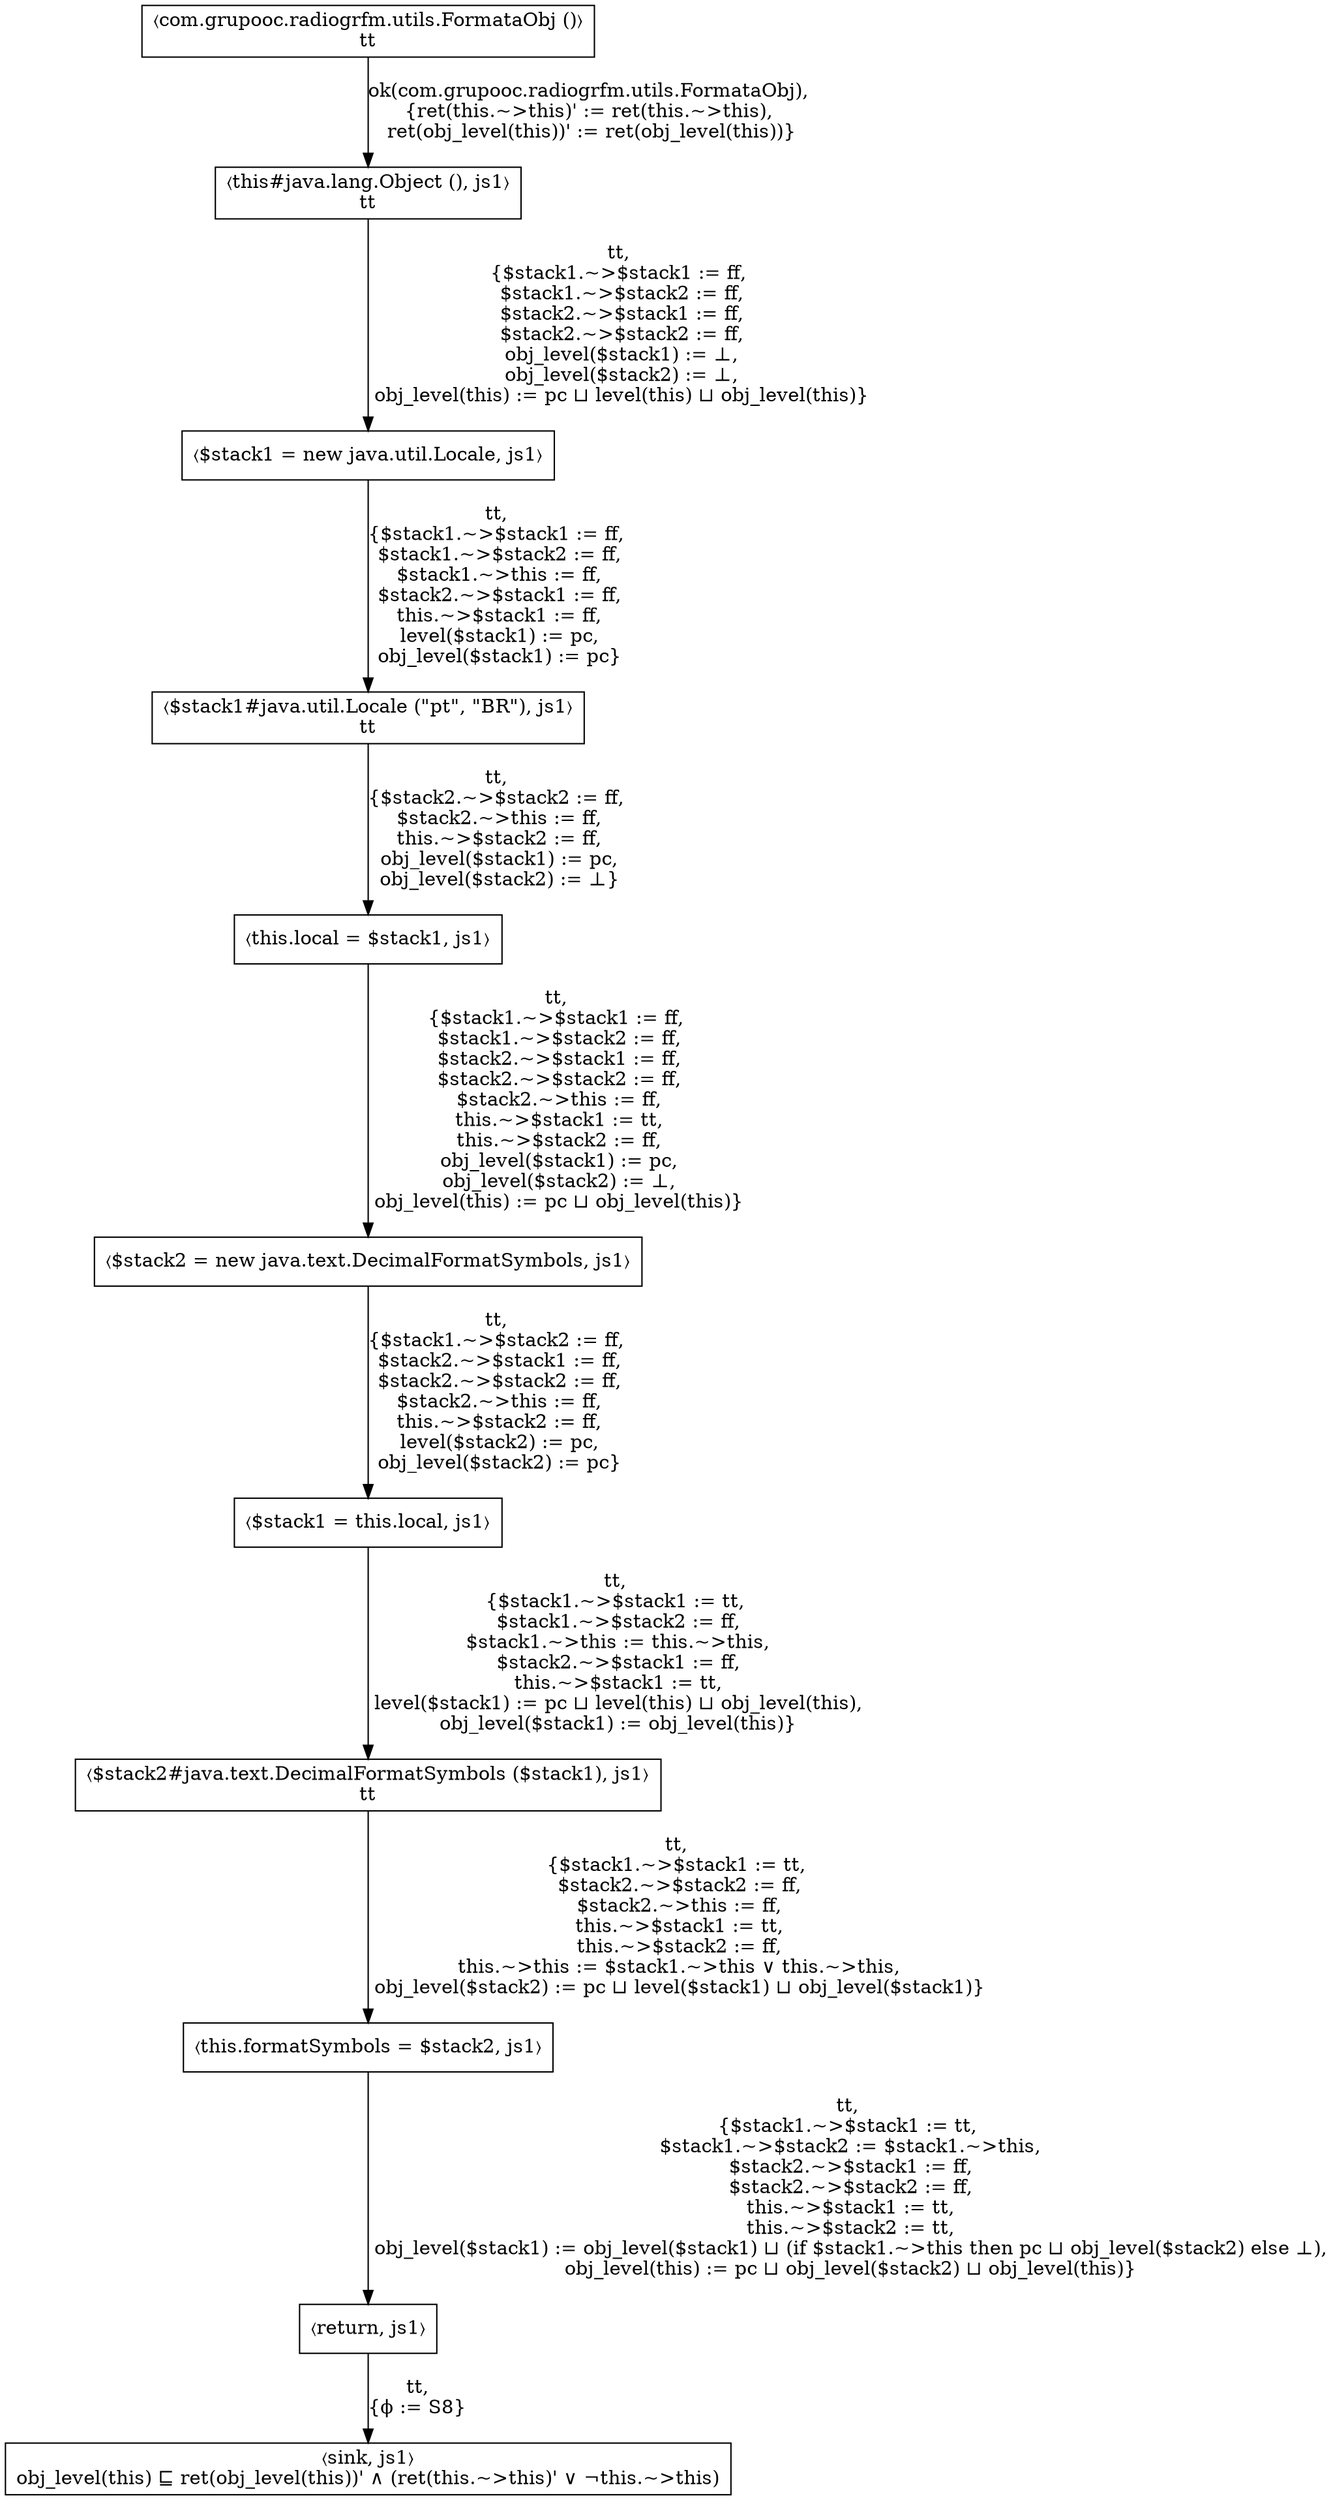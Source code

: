 digraph G {
  node [shape=box, ];
  "pc-1_js1" [label="〈com.grupooc.radiogrfm.utils.FormataObj ()〉\n\
tt", ];
  "pc0_js1" [label="〈this#java.lang.Object (), js1〉\n\
tt", ];
  "pc1_js1" [label="〈$stack1 = new java.util.Locale, js1〉", ];
  "pc2_js1" [label="〈$stack1#java.util.Locale (\"pt\", \"BR\"), js1〉\n\
tt",
             ];
  "pc3_js1" [label="〈this.local = $stack1, js1〉", ];
  "pc4_js1" [label="〈$stack2 = new java.text.DecimalFormatSymbols, js1〉", ];
  "pc5_js1" [label="〈$stack1 = this.local, js1〉", ];
  "pc6_js1" [label="〈$stack2#java.text.DecimalFormatSymbols ($stack1), js1〉\n\
tt",
             ];
  "pc7_js1" [label="〈this.formatSymbols = $stack2, js1〉", ];
  "pc8_js1" [label="〈return, js1〉", ];
  "pc9_js1" [label="〈sink, js1〉\n\
obj_level(this) ⊑ ret(obj_level(this))' ∧ (ret(this.~>this)' ∨ ¬this.~>this)",
             ];
  
  
  "pc-1_js1" -> "pc0_js1" [label="ok(com.grupooc.radiogrfm.utils.FormataObj),\n\
{ret(this.~>this)' := ret(this.~>this),\n\
 ret(obj_level(this))' := ret(obj_level(this))}",
                           ];
  "pc0_js1" -> "pc1_js1" [label="tt,\n\
{$stack1.~>$stack1 := ff,\n\
 $stack1.~>$stack2 := ff,\n\
 $stack2.~>$stack1 := ff,\n\
 $stack2.~>$stack2 := ff,\n\
 obj_level($stack1) := ⊥,\n\
 obj_level($stack2) := ⊥,\n\
 obj_level(this) := pc ⊔ level(this) ⊔ obj_level(this)}",
                          ];
  "pc1_js1" -> "pc2_js1" [label="tt,\n\
{$stack1.~>$stack1 := ff,\n\
 $stack1.~>$stack2 := ff,\n\
 $stack1.~>this := ff,\n\
 $stack2.~>$stack1 := ff,\n\
 this.~>$stack1 := ff,\n\
 level($stack1) := pc,\n\
 obj_level($stack1) := pc}",
                          ];
  "pc2_js1" -> "pc3_js1" [label="tt,\n\
{$stack2.~>$stack2 := ff,\n\
 $stack2.~>this := ff,\n\
 this.~>$stack2 := ff,\n\
 obj_level($stack1) := pc,\n\
 obj_level($stack2) := ⊥}",
                          ];
  "pc3_js1" -> "pc4_js1" [label="tt,\n\
{$stack1.~>$stack1 := ff,\n\
 $stack1.~>$stack2 := ff,\n\
 $stack2.~>$stack1 := ff,\n\
 $stack2.~>$stack2 := ff,\n\
 $stack2.~>this := ff,\n\
 this.~>$stack1 := tt,\n\
 this.~>$stack2 := ff,\n\
 obj_level($stack1) := pc,\n\
 obj_level($stack2) := ⊥,\n\
 obj_level(this) := pc ⊔ obj_level(this)}",
                          ];
  "pc4_js1" -> "pc5_js1" [label="tt,\n\
{$stack1.~>$stack2 := ff,\n\
 $stack2.~>$stack1 := ff,\n\
 $stack2.~>$stack2 := ff,\n\
 $stack2.~>this := ff,\n\
 this.~>$stack2 := ff,\n\
 level($stack2) := pc,\n\
 obj_level($stack2) := pc}",
                          ];
  "pc5_js1" -> "pc6_js1" [label="tt,\n\
{$stack1.~>$stack1 := tt,\n\
 $stack1.~>$stack2 := ff,\n\
 $stack1.~>this := this.~>this,\n\
 $stack2.~>$stack1 := ff,\n\
 this.~>$stack1 := tt,\n\
 level($stack1) := pc ⊔ level(this) ⊔ obj_level(this),\n\
 obj_level($stack1) := obj_level(this)}",
                          ];
  "pc6_js1" -> "pc7_js1" [label="tt,\n\
{$stack1.~>$stack1 := tt,\n\
 $stack2.~>$stack2 := ff,\n\
 $stack2.~>this := ff,\n\
 this.~>$stack1 := tt,\n\
 this.~>$stack2 := ff,\n\
 this.~>this := $stack1.~>this ∨ this.~>this,\n\
 obj_level($stack2) := pc ⊔ level($stack1) ⊔ obj_level($stack1)}",
                          ];
  "pc7_js1" -> "pc8_js1" [label="tt,\n\
{$stack1.~>$stack1 := tt,\n\
 $stack1.~>$stack2 := $stack1.~>this,\n\
 $stack2.~>$stack1 := ff,\n\
 $stack2.~>$stack2 := ff,\n\
 this.~>$stack1 := tt,\n\
 this.~>$stack2 := tt,\n\
 obj_level($stack1) := obj_level($stack1) ⊔ (if $stack1.~>this then pc ⊔ obj_level($stack2) else ⊥),\n\
 obj_level(this) := pc ⊔ obj_level($stack2) ⊔ obj_level(this)}",
                          ];
  "pc8_js1" -> "pc9_js1" [label="tt,\n\
{ϕ := S8}", ];
  
  }